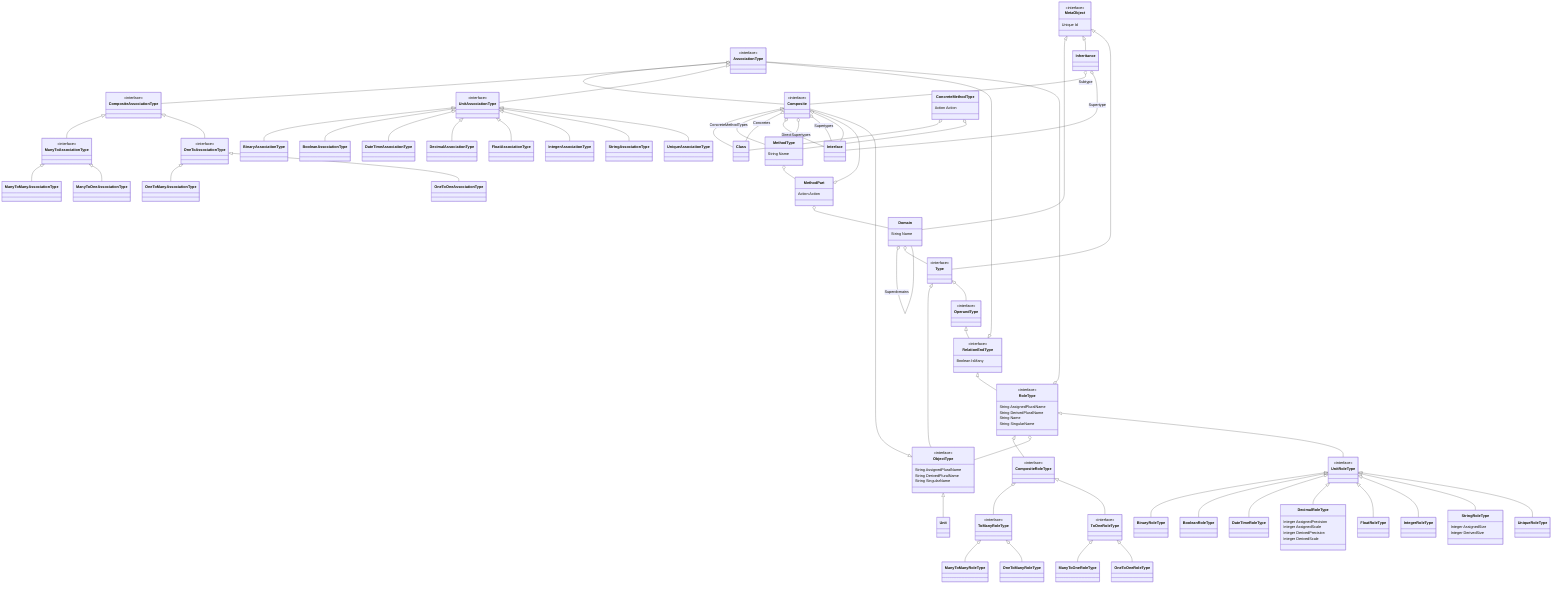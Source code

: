 classDiagram
    class AssociationType
    <<interface>> AssociationType
    RelationEndType <|-- AssociationType
    AssociationType o-- Composite
    class BinaryAssociationType
    UnitAssociationType <|-- BinaryAssociationType
    class BinaryRoleType
    UnitRoleType <|-- BinaryRoleType
    class BooleanAssociationType
    UnitAssociationType <|-- BooleanAssociationType
    class BooleanRoleType
    UnitRoleType <|-- BooleanRoleType
    class Class
    Composite <|-- Class
    class Composite
    <<interface>> Composite
    ObjectType <|-- Composite
    Composite o-- MethodType : ConcreteMethodTypes
    Composite o-- Class : Concretes
    Composite o-- Interface : DirectSupertypes
    Composite o-- MethodType
    Composite o-- Interface : Supertypes
    class CompositeAssociationType
    <<interface>> CompositeAssociationType
    AssociationType <|-- CompositeAssociationType
    class CompositeRoleType
    <<interface>> CompositeRoleType
    RoleType <|-- CompositeRoleType
    class ConcreteMethodType
    ConcreteMethodType : Action Action
    ConcreteMethodType o-- Class
    ConcreteMethodType o-- MethodType
    class DateTimeAssociationType
    UnitAssociationType <|-- DateTimeAssociationType
    class DateTimeRoleType
    UnitRoleType <|-- DateTimeRoleType
    class DecimalAssociationType
    UnitAssociationType <|-- DecimalAssociationType
    class DecimalRoleType
    UnitRoleType <|-- DecimalRoleType
    DecimalRoleType : Integer AssignedPrecision
    DecimalRoleType : Integer AssignedScale
    DecimalRoleType : Integer DerivedPrecision
    DecimalRoleType : Integer DerivedScale
    class Domain
    MetaObject <|-- Domain
    Domain : String Name
    Domain o-- Domain : Superdomains
    Domain o-- Type
    class FloatAssociationType
    UnitAssociationType <|-- FloatAssociationType
    class FloatRoleType
    UnitRoleType <|-- FloatRoleType
    class Inheritance
    MetaObject <|-- Inheritance
    Inheritance o-- Composite : Subtype
    Inheritance o-- Interface : Supertype
    class IntegerAssociationType
    UnitAssociationType <|-- IntegerAssociationType
    class IntegerRoleType
    UnitRoleType <|-- IntegerRoleType
    class Interface
    Composite <|-- Interface
    class ManyToAssociationType
    <<interface>> ManyToAssociationType
    CompositeAssociationType <|-- ManyToAssociationType
    class ManyToManyAssociationType
    ManyToAssociationType <|-- ManyToManyAssociationType
    class ManyToManyRoleType
    ToManyRoleType <|-- ManyToManyRoleType
    class ManyToOneAssociationType
    ManyToAssociationType <|-- ManyToOneAssociationType
    class ManyToOneRoleType
    ToOneRoleType <|-- ManyToOneRoleType
    class MetaObject
    <<interface>> MetaObject
    MetaObject : Unique Id
    class MethodPart
    MethodPart : Action Action
    MethodPart o-- Composite
    MethodPart o-- Domain
    class MethodType
    MethodType o-- MethodPart
    MethodType : String Name
    class ObjectType
    <<interface>> ObjectType
    Type <|-- ObjectType
    ObjectType : String AssignedPluralName
    ObjectType : String DerivedPluralName
    ObjectType : String SingularName
    class OneToAssociationType
    <<interface>> OneToAssociationType
    CompositeAssociationType <|-- OneToAssociationType
    class OneToManyAssociationType
    OneToAssociationType <|-- OneToManyAssociationType
    class OneToManyRoleType
    ToManyRoleType <|-- OneToManyRoleType
    class OneToOneAssociationType
    OneToAssociationType <|-- OneToOneAssociationType
    class OneToOneRoleType
    ToOneRoleType <|-- OneToOneRoleType
    class OperandType
    <<interface>> OperandType
    Type <|-- OperandType
    class RelationEndType
    <<interface>> RelationEndType
    OperandType <|-- RelationEndType
    RelationEndType : Boolean IsMany
    class RoleType
    <<interface>> RoleType
    RelationEndType <|-- RoleType
    RoleType : String AssignedPluralName
    RoleType o-- AssociationType
    RoleType : String DerivedPluralName
    RoleType : String Name
    RoleType o-- ObjectType
    RoleType : String SingularName
    class StringAssociationType
    UnitAssociationType <|-- StringAssociationType
    class StringRoleType
    UnitRoleType <|-- StringRoleType
    StringRoleType : Integer AssignedSize
    StringRoleType : Integer DerivedSize
    class ToManyRoleType
    <<interface>> ToManyRoleType
    CompositeRoleType <|-- ToManyRoleType
    class ToOneRoleType
    <<interface>> ToOneRoleType
    CompositeRoleType <|-- ToOneRoleType
    class Type
    <<interface>> Type
    MetaObject <|-- Type
    class UniqueAssociationType
    UnitAssociationType <|-- UniqueAssociationType
    class UniqueRoleType
    UnitRoleType <|-- UniqueRoleType
    class Unit
    ObjectType <|-- Unit
    class UnitAssociationType
    <<interface>> UnitAssociationType
    AssociationType <|-- UnitAssociationType
    class UnitRoleType
    <<interface>> UnitRoleType
    RoleType <|-- UnitRoleType